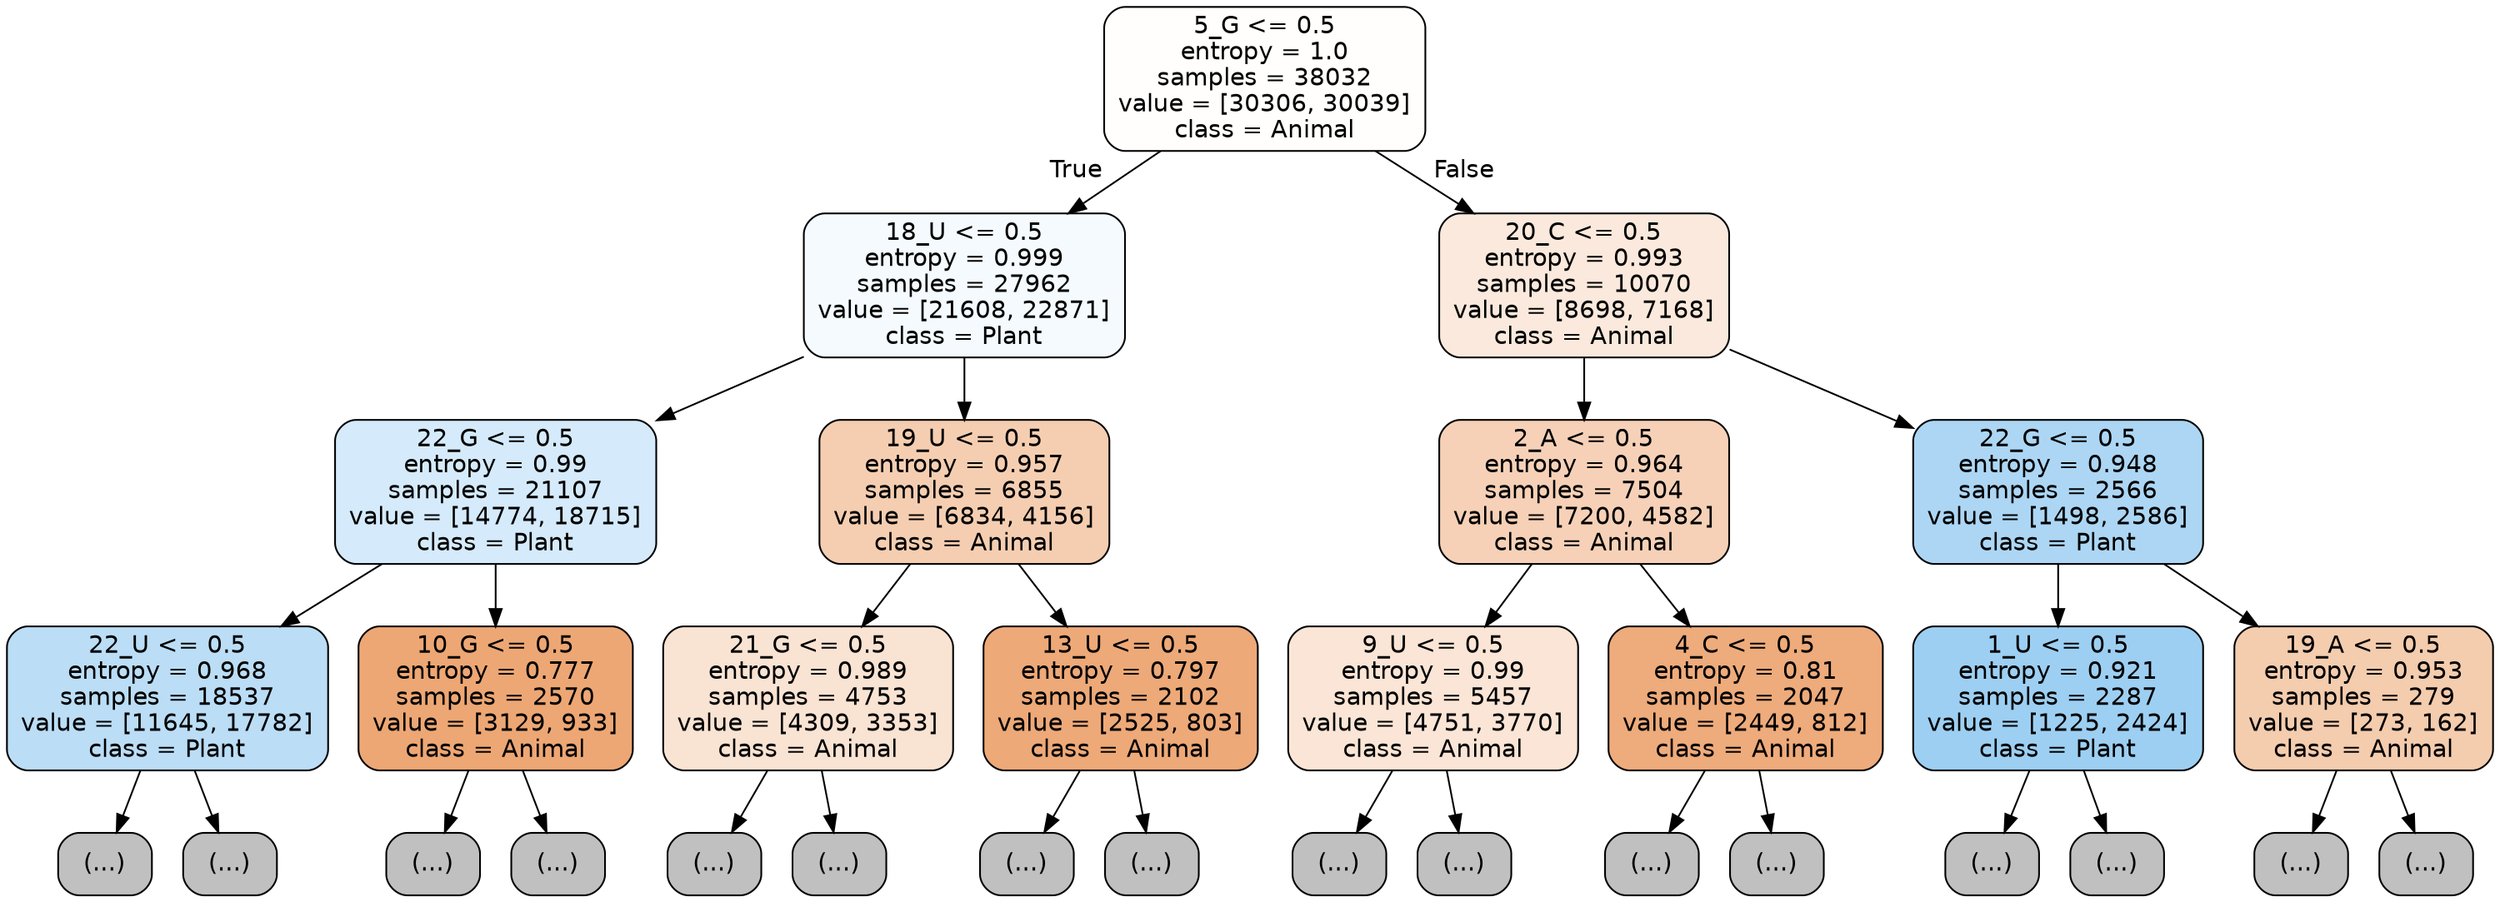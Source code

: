 digraph Tree {
node [shape=box, style="filled, rounded", color="black", fontname="helvetica"] ;
edge [fontname="helvetica"] ;
0 [label="5_G <= 0.5\nentropy = 1.0\nsamples = 38032\nvalue = [30306, 30039]\nclass = Animal", fillcolor="#fffefd"] ;
1 [label="18_U <= 0.5\nentropy = 0.999\nsamples = 27962\nvalue = [21608, 22871]\nclass = Plant", fillcolor="#f4fafe"] ;
0 -> 1 [labeldistance=2.5, labelangle=45, headlabel="True"] ;
2 [label="22_G <= 0.5\nentropy = 0.99\nsamples = 21107\nvalue = [14774, 18715]\nclass = Plant", fillcolor="#d5eafa"] ;
1 -> 2 ;
3 [label="22_U <= 0.5\nentropy = 0.968\nsamples = 18537\nvalue = [11645, 17782]\nclass = Plant", fillcolor="#bbddf6"] ;
2 -> 3 ;
4 [label="(...)", fillcolor="#C0C0C0"] ;
3 -> 4 ;
6651 [label="(...)", fillcolor="#C0C0C0"] ;
3 -> 6651 ;
7666 [label="10_G <= 0.5\nentropy = 0.777\nsamples = 2570\nvalue = [3129, 933]\nclass = Animal", fillcolor="#eda774"] ;
2 -> 7666 ;
7667 [label="(...)", fillcolor="#C0C0C0"] ;
7666 -> 7667 ;
8418 [label="(...)", fillcolor="#C0C0C0"] ;
7666 -> 8418 ;
8749 [label="19_U <= 0.5\nentropy = 0.957\nsamples = 6855\nvalue = [6834, 4156]\nclass = Animal", fillcolor="#f5ceb1"] ;
1 -> 8749 ;
8750 [label="21_G <= 0.5\nentropy = 0.989\nsamples = 4753\nvalue = [4309, 3353]\nclass = Animal", fillcolor="#f9e3d3"] ;
8749 -> 8750 ;
8751 [label="(...)", fillcolor="#C0C0C0"] ;
8750 -> 8751 ;
10668 [label="(...)", fillcolor="#C0C0C0"] ;
8750 -> 10668 ;
11157 [label="13_U <= 0.5\nentropy = 0.797\nsamples = 2102\nvalue = [2525, 803]\nclass = Animal", fillcolor="#eda978"] ;
8749 -> 11157 ;
11158 [label="(...)", fillcolor="#C0C0C0"] ;
11157 -> 11158 ;
11777 [label="(...)", fillcolor="#C0C0C0"] ;
11157 -> 11777 ;
12034 [label="20_C <= 0.5\nentropy = 0.993\nsamples = 10070\nvalue = [8698, 7168]\nclass = Animal", fillcolor="#fae9dc"] ;
0 -> 12034 [labeldistance=2.5, labelangle=-45, headlabel="False"] ;
12035 [label="2_A <= 0.5\nentropy = 0.964\nsamples = 7504\nvalue = [7200, 4582]\nclass = Animal", fillcolor="#f6d1b7"] ;
12034 -> 12035 ;
12036 [label="9_U <= 0.5\nentropy = 0.99\nsamples = 5457\nvalue = [4751, 3770]\nclass = Animal", fillcolor="#fae5d6"] ;
12035 -> 12036 ;
12037 [label="(...)", fillcolor="#C0C0C0"] ;
12036 -> 12037 ;
14044 [label="(...)", fillcolor="#C0C0C0"] ;
12036 -> 14044 ;
14807 [label="4_C <= 0.5\nentropy = 0.81\nsamples = 2047\nvalue = [2449, 812]\nclass = Animal", fillcolor="#eeab7b"] ;
12035 -> 14807 ;
14808 [label="(...)", fillcolor="#C0C0C0"] ;
14807 -> 14808 ;
15569 [label="(...)", fillcolor="#C0C0C0"] ;
14807 -> 15569 ;
15672 [label="22_G <= 0.5\nentropy = 0.948\nsamples = 2566\nvalue = [1498, 2586]\nclass = Plant", fillcolor="#acd6f4"] ;
12034 -> 15672 ;
15673 [label="1_U <= 0.5\nentropy = 0.921\nsamples = 2287\nvalue = [1225, 2424]\nclass = Plant", fillcolor="#9dcff2"] ;
15672 -> 15673 ;
15674 [label="(...)", fillcolor="#C0C0C0"] ;
15673 -> 15674 ;
16239 [label="(...)", fillcolor="#C0C0C0"] ;
15673 -> 16239 ;
16602 [label="19_A <= 0.5\nentropy = 0.953\nsamples = 279\nvalue = [273, 162]\nclass = Animal", fillcolor="#f4ccae"] ;
15672 -> 16602 ;
16603 [label="(...)", fillcolor="#C0C0C0"] ;
16602 -> 16603 ;
16688 [label="(...)", fillcolor="#C0C0C0"] ;
16602 -> 16688 ;
}